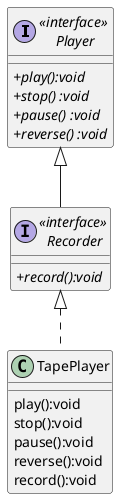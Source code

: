 @startuml
skinparam classAttributeIconSize 0
interface "<<interface>>\n Player" as Player
{
+   {abstract}  play():void
+   {abstract}  stop() :void
+   {abstract}  pause() :void
+   {abstract}  reverse() :void
}
interface "<<interface>>\n Recorder" as Recorder
{
+   {abstract} record():void
}
class TapePlayer
{
 play():void
 stop():void
 pause():void
 reverse():void
 record():void
}
Recorder <|.. TapePlayer
Player <|--  Recorder
@enduml
